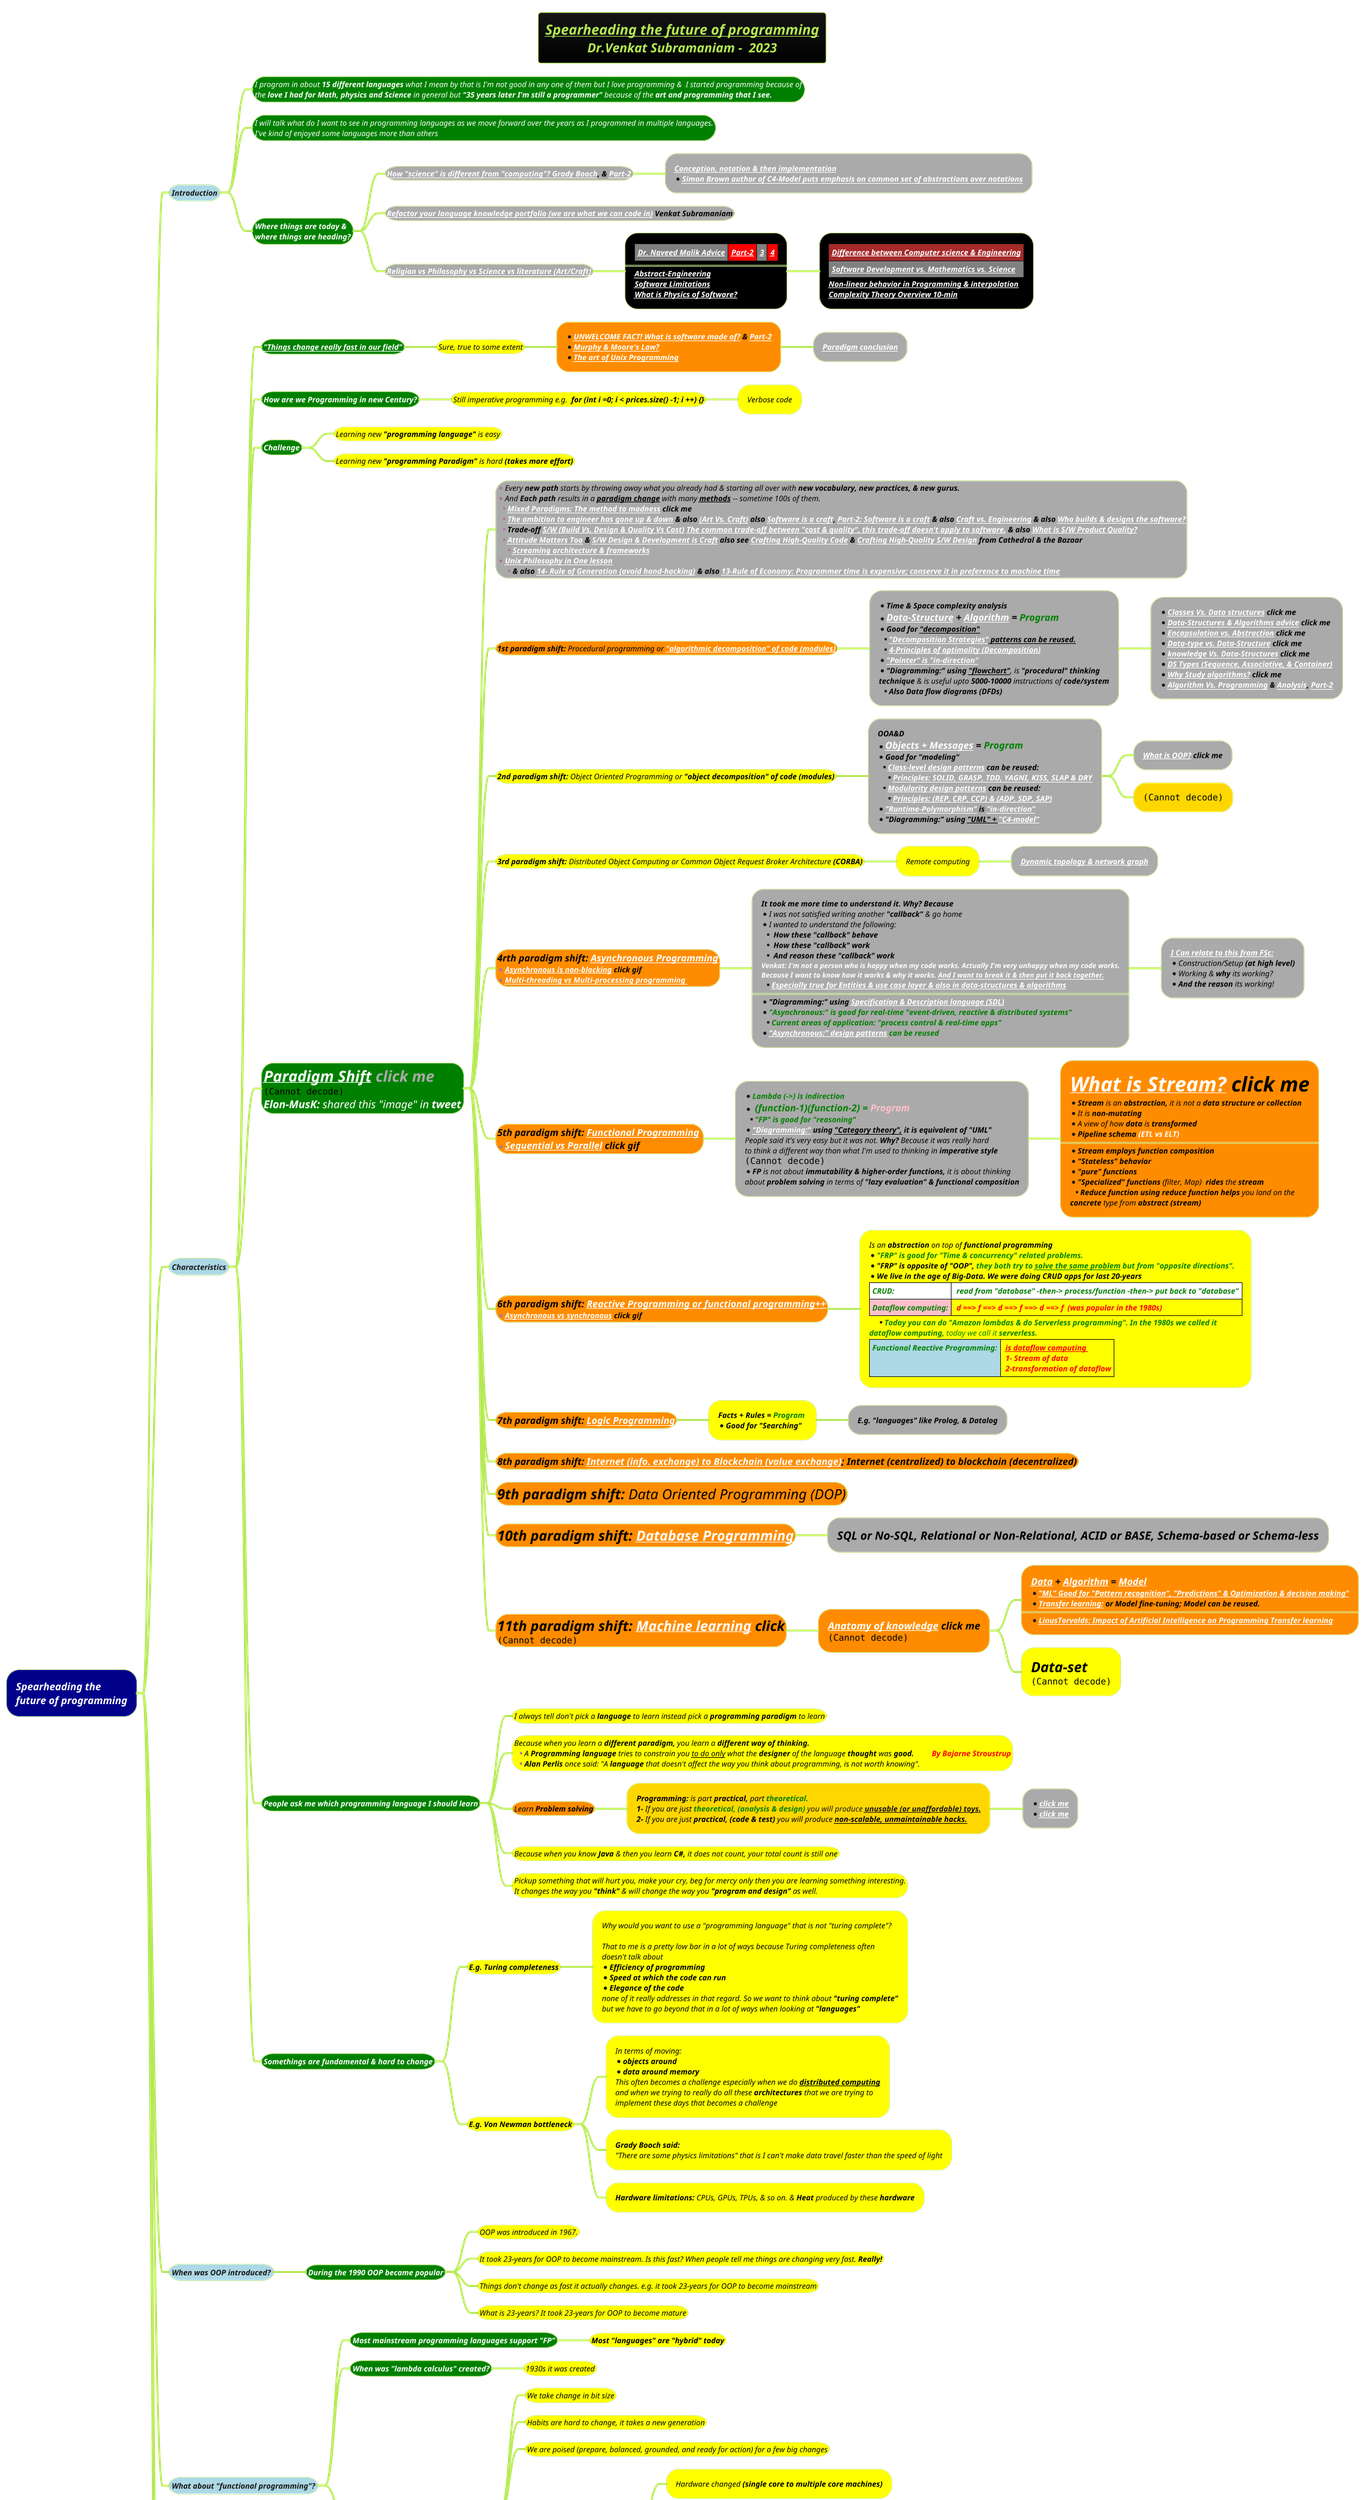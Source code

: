 @startmindmap
title =<i><b><u><size:18>Spearheading the future of programming \n<i>Dr.Venkat Subramaniam -  2023
caption |<img:images/img_771.png>|\n|<img:images-reuseable/43-evolution-and-birth-of-new-platforms.png>|
!theme hacker

*[#darkblue] <color:white><i>Spearheading the \n<color:white><i>future of programming
**[#lightblue] <i><color #blac><size:12>Introduction
***[#green]:<i><color #white><size:12>I program in about **15 different languages** what I mean by that is I'm not good in any one of them but I love programming &  I started programming because of
<i><color #white><size:12>the **love I had for Math, physics and Science** in general but <b>"35 years later I'm still a programmer"</b> because of the <b>art and programming that I see.;
***[#green]:<i><color #white><size:12>I will talk what do I want to see in programming languages as we move forward over the years as I programmed in multiple languages.
<i><color #white><size:12>I've kind of enjoyed some languages more than others;
***[#green] <i><color #white><size:12><b>Where things are today & \n<i><color #white><size:12><b>where things are heading?
****[#a] <i><size:12><b><color #black>[[docs/3-programming-languages/Venkat-Subramaniam/images/img_68.png How "science" is different from "computing"? Grady Booch]], & [[docs/3-programming-languages/Venkat-Subramaniam/images-1/img_4.png Part-2]]
*****[#a] <i><size:12><b><i><size:12><b>[[docs/3-programming-languages/Venkat-Subramaniam/Conception-Notation-and-Implementation.puml Conception, notation & then implementation]] \n*<i><size:12><b><i><size:12><b>[[docs/3-programming-languages/Venkat-Subramaniam/Conception-Notation-and-Implementation.puml Simon Brown author of C4-Model puts emphasis on common set of abstractions over notations]]
****[#a] <i><size:12><b><color #black>[[docs/3-programming-languages/Venkat-Subramaniam/Refactor-your-language-knowledge-portfolio-(we-are-what-we-can-code-in).puml Refactor your language knowledge portfolio (we are what we can code in)]] Venkat Subramaniam
****[#a] <i><size:12><b>[[docs/3-programming-languages/Venkat-Subramaniam/images/img_69.png Religion vs Philosophy vs Science vs literature (Art/Craft)]]
*****[#black]:|<#grey><i><size:12><b>[[docs/3-programming-languages/Venkat-Subramaniam/images/img_239.png Dr. Naveed Malik Advice]]|<#red><i><size:12><b>[[docs/3-programming-languages/Venkat-Subramaniam/images-reuseable/56-Program-Testing.png Part-2]]|<#grey><i><color #white><size:12><b>[[docs/3-programming-languages/Venkat-Subramaniam/images/img_0239.png 3]]|<#red><i><color #white><size:12><b>[[docs/3-programming-languages/Venkat-Subramaniam/images/img_867.png 4]]|
====
<i><size:12><b>[[docs/1-Requirement-Engineering/Abstract-Engineering.puml Abstract-Engineering]]
<b><i><color #black><size:12>[[docs/1-Requirement-Engineering/Software-Limitations.puml Software Limitations]]
<b><i><color #black><size:12>[[docs/3-programming-languages/Venkat-Subramaniam/images/img_239.png What is Physics of Software?]];

******[#black]:|<#brown><i><size:12><b>[[docs/3-programming-languages/Venkat-Subramaniam/Difference-Between-Computer-Science-and-Engineering.puml Difference between Computer science & Engineering]]|
|<#grey><i><size:12><b>[[docs/books/1-books-backlog/software-testing/images/img_6.png Software Development vs. Mathematics vs. Science]]|
<i><size:12><b>[[docs/3-programming-languages/Venkat-Subramaniam/Non-Linear-Behavior-in-Programming.puml Non-linear behavior in Programming & interpolation]]
<i><color #black><size:12><b>[[https://www.youtube.com/watch?v=i-ladOjo1QA&list=LL&index=13&t=9s Complexity Theory Overview 10-min]];

**[#lightblue] <i><color #blac><size:12>Characteristics
***[#green] <b><i><color #white><size:12>[[docs/3-programming-languages/Venkat-Subramaniam/images/img_701.png "Things change really fast in our field"]]
****[#yellow] <i><color #black><size:12>Sure, true to some extent
*****[#darkorange]:*<i><color #black><size:12><b>[[docs/3-programming-languages/Venkat-Subramaniam/images/img_60.png UNWELCOME FACT! What is software made of?]] & [[docs/3-programming-languages/Venkat-Subramaniam/images-reuseable/40-software-is-coding-turtles-all-the-way-down.png Part-2]]
*<i><color #white><size:12><b>[[docs/3-programming-languages/Venkat-Subramaniam/images/img_274.png Murphy & Moore's Law?]]
*<b><color:white><i>[[docs/3-programming-languages/Venkat-Subramaniam/The-art-of-UNIX-Programming.puml The art of Unix Programming]];

******[#a] <i><color #white><size:12><b>[[docs/3-programming-languages/Venkat-Subramaniam/images/img_106.png Paradigm conclusion]]
***[#green] <b><i><color #white><size:12>How are we Programming in new Century?
****[#yellow] <i><color #black><size:12>Still imperative programming e.g. <b> for (int i =0; i < prices.size() -1; i ++) {}
*****[#yellow] <i><color #black><size:12>Verbose code
***[#green] <b><i><color #white><size:12>Challenge
****[#yellow] <i><color #black><size:12>Learning new <b>"programming language"</b> is easy
****[#yellow] <i><color #black><size:12>Learning new <b>"programming Paradigm"</b> is hard <b>(takes more effort)
***[#green] <b><i><color #white><size:24>[[docs/3-programming-languages/Venkat-Subramaniam/images/img_106.png Paradigm Shift]] <color:a>click me \n<img:images/img_40.png>\n<i><color #white><size:17>**Elon-MusK:** shared this "image" in <b>tweet

****[#a]:*<i><color #black><size:12>Every **new path** starts by throwing away what you already had & starting all over with <b>new vocabulary, new practices, & new gurus.
*<i><color #black><size:12>And **Each path** results in a <u>**paradigm change**</u> with many **<u>methods</u>** -- sometime 100s of them.
**<i><color #black><size:12><b>[[docs/3-programming-languages/Venkat-Subramaniam/mixed-paradigms-(the-method-to-madness).puml Mixed Paradigms: The method to madness]] click me
**<i><color #black><size:12><b>[[docs/3-programming-languages/Venkat-Subramaniam/images/img_62.png The ambition to engineer has gone up & down]] & also [[docs/3-programming-languages/Venkat-Subramaniam/images/img_69.png (Art Vs. Craft)]] also [[docs/3-programming-languages/Venkat-Subramaniam/images/img_63.png Software is a craft]], [[docs/3-programming-languages/Venkat-Subramaniam/images/img_063.png Part-2: Software is a craft]] & also [[docs/3-programming-languages/Venkat-Subramaniam/Difference-Between-Craft-and-Engineering.puml Craft vs. Engineering]] & also [[docs/3-programming-languages/Venkat-Subramaniam/images/img_63.png Who builds & designs the software?]]
**<i><color #black><size:12><b>Trade-off [[docs/3-programming-languages/Venkat-Subramaniam/images/img_241.png S/W (Build Vs. Design & Quality Vs Cost)]] [[docs/3-programming-languages/Venkat-Subramaniam/images/img_241.png The common trade-off between "cost & quality", this trade-off doesn't apply to software.]] & also [[docs/3-programming-languages/Venkat-Subramaniam/images/software-product-quallity.jpg What is S/W Product Quality?]]
**<i><color #black><size:12><b>[[docs/1-business-analyst/client-management/software-house/images/img_2.png Attitude Matters Too]] & [[docs/3-programming-languages/Venkat-Subramaniam/images/img_285.png S/W Design & Development is Craft]] also see [[docs/3-programming-languages/Venkat-Subramaniam/Crafting-High-Quality-Code.puml Crafting High-Quality Code]] & [[docs/3-programming-languages/Venkat-Subramaniam/Crafting-High-Quality-Software-Design.puml Crafting High-Quality S/W Design]] from Cathedral & the Bazaar
***<i><color #black><size:12><b>[[docs/3-programming-languages/Venkat-Subramaniam/images/img_291.png Screaming architecture & frameworks]]
*<i><color #black><size:12><b>[[docs/3-programming-languages/Venkat-Subramaniam/images/img_286.png Unix Philosophy in One lesson]]
***<i><color #black><size:12><b>& also [[docs/3-programming-languages/Venkat-Subramaniam/images/img_717.png 14- Rule of Generation (avoid hand-hacking)]] & also [[docs/3-programming-languages/Venkat-Subramaniam/images/img_716.png 13-Rule of Economy: Programmer time is expensive; conserve it in preference to machine time]];

****[#darkorange] <i><color #black><size:12><b>1st paradigm shift:</b> Procedural programming or <b>[[docs/3-programming-languages/Venkat-Subramaniam/images/img_54.png "algorithmic decomposition" of code (modules)]]

*****[#a]:*<i><color #black><size:12><b>Time & Space complexity analysis</b>
*<i><color #black><size:15><b>[[docs/3-programming-languages/Venkat-Subramaniam/Goal-of-the-data-structures-is-no-incidental-data-structures.puml Data-Structure]] + [[docs/books/1-books-backlog/data-structure-and-algorithm/Algorithms-Four-Principles-of-optimality.puml Algorithm]] = <color #green>Program</b>
*<i><color #black><size:12><b>Good for <u>"decomposition"</b>
**<i><color #black><size:12><b><u>[[docs/books/1-books-backlog/data-structure-and-algorithm/Algorithm-Design-Strategies.puml "Decomposition Strategies"]] patterns can be reused.
**<i><color #black><size:12><b>[[docs/books/1-books-backlog/data-structure-and-algorithm/Algorithms-Four-Principles-of-optimality.puml 4-Principles of optimality (Decomposition)]] </b>
*<i><color #black><size:12><b>[[docs/3-programming-languages/Venkat-Subramaniam/images/img_72.png "Pointer" is "in-direction"]]
*<i><color #black><size:12><b>"Diagramming:" using <u>"flowchart"</b>, is <b>"procedural" thinking
<i><color #black><size:12>**technique** & is useful upto **5000-10000** instructions of <b>code/system
**<i><color #black><size:12>**Also Data flow diagrams (DFDs)**;

******[#a]:*<b><i><color #black><size:12>[[docs/books/1-books-backlog/data-structure-and-algorithm/classes-vs-data-structures.puml Classes Vs. Data structures]] click me
*<b><i><color #black><size:12>[[docs/3-programming-languages/Venkat-Subramaniam/images/img_257.png Data-Structures & Algorithms advice]] click me
*<b><i><color #black><size:12>[[docs/3-programming-languages/Venkat-Subramaniam/images/img_346.png Encapsulation vs. Abstraction]] click me
*<b><i><color #black><size:12>[[docs/3-programming-languages/Venkat-Subramaniam/images/img_346.png Data-type vs. Data-Structure]] click me
*<b><i><color #black><size:12>[[docs/3-programming-languages/Venkat-Subramaniam/images/knowledge-and-data-structure.drawio.png knowledge Vs. Data-Structures]] click me
*<b><i><color #black><size:12>[[docs/3-programming-languages/Venkat-Subramaniam/images/img_419.png DS Types (Sequence, Associative, & Container)]]
*<b><i><color #black><size:12>[[docs/3-programming-languages/Venkat-Subramaniam/images/img_417.png Why Study algorithms?]] click me
*<b><i><color #black><size:12>[[docs/3-programming-languages/Venkat-Subramaniam/images/img_421.png Algorithm Vs. Programming]] & [[docs/3-programming-languages/Venkat-Subramaniam/images/img_422.png Analysis]], [[docs/3-programming-languages/Venkat-Subramaniam/images/img_423.png Part-2]];

****[#yellow] <i><color #black><size:12><b>2nd paradigm shift:</b> Object Oriented Programming or <b>"object decomposition" of code (modules)
*****[#a]:<i><color #black><size:12><b>OOA&D</b>
*<i><color #black><size:15><b>[[docs/3-programming-languages/Venkat-Subramaniam/images/img_346.png Objects + Messages]] = <color #green>Program
*<i><color #black><size:12><b>Good for "modeling"</b>
**<i><color #black><size:12><b>[[docs/3-programming-languages/Venkat-Subramaniam/class-design-patterns.puml Class-level design patterns]] can be reused:
***<i><color #black><size:12><b>[[docs/3-programming-languages/Venkat-Subramaniam/Core-Software-design-principles-for-software-developers.puml Principles: SOLID, GRASP, TDD, YAGNI, KISS, SLAP & DRY]]
**<i><color #black><size:12><b>[[docs/3-programming-languages/Venkat-Subramaniam/modularity-patterns.pdf Modularity design patterns]] can be reused:
***<i><color #black><size:12><b>[[docs/3-programming-languages/class-and-package-level-SOLID-Principles.puml Principles: (REP, CRP, CCP) & (ADP, SDP, SAP)]]
*<i><color #black><size:12><b>[[docs/3-programming-languages/Venkat-Subramaniam/images/img_169.png "Runtime-Polymorphism"]] is <u>[[docs/3-programming-languages/Venkat-Subramaniam/images/img_169.png "in-direction"]]
*<i><color #black><size:12><b>"Diagramming:" using <u>"UML" + [[docs/3-programming-languages/Venkat-Subramaniam/images/img_93.png "C4-model"]]</b>;
******[#a] <i><color #black><size:12><b>[[docs/3-programming-languages/Venkat-Subramaniam/what-is-OOP.puml What is OOP?]] click me
******[#gold] <i><color #black><size:12><img:images/img_33.png{scale=0.65}>
****[#yellow] <i><color #black><size:12><b>3rd paradigm shift:</b> Distributed Object Computing or Common Object Request Broker Architecture <b>(CORBA)
*****[#yellow] <i><color #black><size:12>Remote computing
******[#a] <i><color #black><size:12><b>[[docs/3-programming-languages/Venkat-Subramaniam/images/img_107.png Dynamic topology & network graph]]
****[#darkorange] <i><color #black><size:15><b>4rth paradigm shift: [[docs/3-programming-languages/Venkat-Subramaniam/Asynchronous-Programming-in-Java-Options-to-Choose-from.puml Asynchronous Programming]]\n*<i><color #black><size:12><b>[[docs/3-programming-languages/Venkat-Subramaniam/gif/synchronous-vs-asynchronous.adoc Asynchronous is non-blocking]] click gif\n*<i><color #black><size:12><b>[[docs/3-programming-languages/Venkat-Subramaniam/gif/Multi-threading-vs-Multi-processing-programming.adoc Multi-threading vs Multi-processing programming ]]
*****[#a]:<i><color #black><size:12><b>It took me more time to understand it. Why? Because</b>
* <color #black><size:12><i>I was not satisfied writing another <b>"callback"</b> & go home
* <color #black><size:12><i>I wanted to understand the following:
** <color #black><size:12><i> <b>How these "callback" behave</b>
** <color #black><size:12><i> <b>How these "callback" work</b>
** <color #black><size:12><i> <b>And reason these "callback" work</b>
<size:11><color #white><i><b>Venkat: I'm not a person who is happy when my code works. Actually I'm very unhappy when my code works.
<size:11><color #white><i><b>Because I want to know how it works & why it works. <u>And I want to break it & then put it back together.
**<size:12><color #white><i><b><u>Especially true for Entities & use case layer & also in data-structures & algorithms
====
* <color #black><size:12><i><b>"Diagramming:" using [[docs/3-programming-languages/Venkat-Subramaniam/Introduction-to-SDL.puml Specification & Description language (SDL)]]
* <color #green><size:12><i><b>"Asynchronous:" is good for real-time "event-driven, reactive & distributed systems"
** <color #green><size:12><i><b>Current areas of application: "process control & real-time apps"
* <color #green><size:12><i><b>[[docs/3-programming-languages/Venkat-Subramaniam/Design-Patterns-in-Asynchronous-Programming.puml "Asynchronous:" design patterns]] can be reused;
******[#a]:<i><color #black><size:12><b>[[docs/3-programming-languages/Venkat-Subramaniam/connection-relation-function.puml I Can relate to this from FSc:]]
*<i><color #black><size:12>Construction/Setup <b>(at high level)
*<i><color #black><size:12>Working & **why** its working?
*<i><color #black><size:12>**And the reason** its working!;


****[#darkorange] <i><color #black><size:15><b>5th paradigm shift: [[docs/3-programming-languages/Venkat-Subramaniam/Imperative-vs-Functional-Which-one-to-Choose.puml Functional Programming]] \n*<i><color #black><size:15><b>[[docs/3-programming-languages/Venkat-Subramaniam/gif/sequential-vs-parallel.adoc Sequential vs Parallel]] click gif
*****[#a]:*<i><color #green><size:12><b>Lambda (->) is indirection
*<i><color #green><size:15><b> (function-1)(function-2) = <color #Pink>Program
**<i><color #green><size:12><b>"FP" is good for "reasoning"
*<i><color #black><size:12><b>[[docs/3-programming-languages/Venkat-Subramaniam/diagramming-in-functional-programming.puml "Diagramming:"]] using <u>"Category theory",</u> it is equivalent of "UML"</b>
<i><color #black><size:12>People said it's very easy but it was not. **Why?** Because it was really hard
<i><color #black><size:12>to think a different way than what I'm used to thinking in <b>imperative style
<img:images/img_29.png{scale=0.39}>
*<i><color #black><size:12>**FP** is not about **immutability & higher-order functions,** it is about thinking
<i><color #black><size:12>about **problem solving** in terms of <b>"lazy evaluation" & functional composition;
******[#darkorange]:<i><color #black><size:32><b>[[docs/3-programming-languages/Venkat-Subramaniam/Streams.puml What is Stream?]] click me
*<i><color #black><size:12>**Stream** is an **abstraction,** it is not a <b>data structure or collection
*<i><color #black><size:12>It is <b>non-mutating
*<i><color #black><size:12>A view of how **data** is <b>transformed
*<i><color #black><size:12><b>Pipeline schema <color #white>(ETL vs ELT)
====
*<i><color #black><size:12><b>Stream employs function composition
*<i><color #black><size:12><b>"Stateless" behavior
*<i><color #black><size:12><b>"pure" functions
*<i><color #black><size:12><b>"Specialized" functions</b> (filter, Map)  **rides** the <b>stream
**<i><color #black><size:12><b>Reduce<b> function using reduce function helps</b> you land on the
<i><color #black><size:12>**concrete** type from <b>abstract (stream);
****[#darkorange] <i><color #black><size:15><b>6th paradigm shift: [[docs/3-programming-languages/Venkat-Subramaniam/Designing-Reactive-Systems.puml Reactive Programming or functional programming++]]\n*<i><color #black><size:12><b>[[docs/3-programming-languages/Venkat-Subramaniam/gif/synchronous-vs-asynchronous.adoc Asynchronous vs synchronous]] click gif
*****[#yellow]:<i><color #black><size:12>Is an <b>abstraction</b> on top of <b>functional programming
*<i><color #green><size:12><b>"FRP" is good for "Time & concurrency" related problems.
*<i><color #black><size:12><b>"FRP" is opposite of "OOP",<color:green> they both try to <u>solve the same problem</u> but from "opposite directions".
*<i><color #black><size:12><b>We live in the age of Big-Data. We were doing CRUD apps for last 20-years
|<#white><i><color #green><size:12><b>CRUD:|<#white><i><color #green><size:12><b> read from "database" -then-> process/function -then-> put back to "database"|
|<#pink><i><color #green><size:12><b>Dataflow computing:|<i><color #green><size:12><b> <color:red>d ==> f ==> d ==> f ==> d ==> f \t(was popular in the 1980s)|
***<i><color #green><size:12><b>Today you can do "Amazon lambdas & do Serverless programming". In the 1980s we called it
<i><color #green><size:12>**dataflow computing,** today we call it <b>serverless.
|<#lightblue><i><color #green><size:12><b>Functional Reactive Programming:|<i><color #green><size:12><b> <color:red><u>is dataflow computing \n<i><color #green><size:12><b> <color:red>1- Stream of data \n<i><color #green><size:12><b> <color:red>2-transformation of dataflow|;
****[#darkorange] <i><color #black><size:15><b>7th paradigm shift: [[docs/3-programming-languages/Venkat-Subramaniam/Logic-Programming.puml Logic Programming]]
*****[#yellow] <i><color #black><size:12><b>Facts + Rules = <color #green>Program</b> \n*<i><color #black><size:12><b>Good for "Searching"
******[#a] <i><color #black><size:12><b>E.g. "languages" like Prolog, & Datalog
****[#darkorange] <i><color #black><size:15><b>8th paradigm shift: [[docs/blockchain/Blockchain-System-Design.puml Internet (info. exchange) to Blockchain (value exchange)]]; Internet (centralized) to blockchain (decentralized)
****[#darkorange] <i><color #black><size:22><b>9th paradigm shift:</b> Data Oriented Programming (DOP)
****[#darkorange] <i><color #black><size:22><b>10th paradigm shift: [[docs/books/1-books-backlog/DBMS/Designing-Data-Intensive-Applications.puml Database Programming]]
*****[#a] <i><color #black><size:18><b>SQL or No-SQL, Relational or Non-Relational, ACID or BASE, Schema-based or Schema-less
****[#darkorange] <i><color #black><size:22><b>11th paradigm shift:</b> <b>[[docs/AI-ML-DL-Data-Science-and-BigData/data-science/statistics/professor-leonard-statistics-notes/descriptive-(or-EDA)-statistics/4-machine-learning.puml Machine learning]] click\n<img:images/img_7.png{scale=0.95}>
*****[#darkorange] <i><color #black><size:16><b>[[docs/books/selfanalysis/anatomy-of-knowledge.puml Anatomy of knowledge]] click me\n<img:images/img_8.png{scale=0.60}>
******[#darkorange]:<i><color #black><size:15><b>[[docs/AI-ML-DL-Data-Science-and-BigData/big-data/big-data.puml Data]] + [[docs/AI-ML-DL-Data-Science-and-BigData/machine-learning-ML/Modern-Machine-Learning.puml Algorithm]] = [[docs/AI-ML-DL-Data-Science-and-BigData/machine-learning-ML/machine-learning-basic-terminology.puml Model]]
*<i><color #black><size:12><b>[[docs/3-programming-languages/Venkat-Subramaniam/images/img_430.png "ML" Good for "Pattern recognition", "Predictions" & Optimization & decision making"]]
*<i><color #black><size:12><b>[[docs/AI-ML-DL-Data-Science-and-BigData/machine-learning-ML/3-deep-learning-DL/Model-Fine-Tuning.puml Transfer learning:]] or Model fine-tuning; Model can be reused.
====
*<i><color #black><size:12><b>[[https://www.youtube.com/watch?v=VHHT6W-N0ak&ab_channel=MasteryLearning LinusTorvalds: Impact of Artificial Intelligence on Programming Transfer learning]];
******[#yellow] <i><color #black><size:22><b>Data-set\n<img:images/img_6.png>
***[#green] <b><i><color #white><size:12>People ask me which programming language I should learn
****[#yellow] <i><color #black><size:12>I always tell don't pick a **language** to learn instead pick a **programming paradigm** to learn
****[#yellow]:<i><color #black><size:12>Because when you learn a <b>different paradigm,</b> you learn a <b>different way of thinking.
**<i><color #black><size:12>A **Programming language** tries to constrain you __to do only__ what the **designer** of the language **thought** was <b>good. <color #red>\tBy Bajarne Stroustrup
**<i><color #black><size:12>**Alan Perlis** once said: "A **language** that doesn't affect the way you think about programming, is not worth knowing".;

****[#darkorange] <i><color #black><size:12>Learn <b>Problem solving
*****[#gold] <i><color #black><size:12>**Programming:** is part **practical,** part <color #green><b>theoretical.\n<i><color #black><size:12>**1-** If you are just <color #green>**theoretical, (analysis & design)**</color> <size:12>you will produce <u><b>unusable (or unaffordable) toys.\n<i><color #black><size:12>**2-** If you are just **practical, (code & test)** you will produce <u><b>non-scalable, unmaintainable hacks.
******[#a] *<b><i><color #black><size:12>[[docs/3-programming-languages/Venkat-Subramaniam/images/img_268.png click me]] \n*<b><i><color #black><size:12>[[docs/3-programming-languages/Venkat-Subramaniam/images/img_133.png click me]]

****[#yellow] <i><color #black><size:12>Because when you know <b>Java</b> & then you learn <b>C#,</b> it does not count, your total count is still one
****[#yellow]:<i><color #black><size:12>Pickup something that will hurt you, make your cry, beg for mercy only then you are learning something interesting.
<i><color #black><size:12>It changes the way you **"think"** & will change the way you **"program and design"** as well.;

***[#green] <b><i><color #white><size:12>Somethings are fundamental & hard to change
****[#yellow] <i><color #black><size:12><b>E.g. Turing completeness
*****[#yellow]:<i><color #black><size:12>Why would you want to use a "programming language" that is not "turing complete"?

<i><color #black><size:12>That to me is a pretty low bar in a lot of ways because Turing completeness often
<i><color #black><size:12>doesn't talk about
*<i><color #black><size:12><b>Efficiency of programming
*<i><color #black><size:12><b>Speed at which the code can run
*<i><color #black><size:12><b>Elegance of the code
<i><color #black><size:12>none of it really addresses in that regard. So we want to think about <b>"turing complete"
<i><color #black><size:12>but we have to go beyond that in a lot of ways when looking at <b>"languages";
****[#yellow] <i><color #black><size:12><b>E.g. Von Newman bottleneck
*****[#yellow]:<i><color #black><size:12>In terms of moving:
*<i><color #black><size:12><b>objects around
*<i><color #black><size:12><b>data around memory
<i><color #black><size:12>This often becomes a challenge especially when we do <b><u>distributed computing
<i><color #black><size:12>and when we trying to really do all these <b>architectures</b> that we are trying to
<i><color #black><size:12>implement these days that becomes a challenge;
*****[#yellow] <i><color #black><size:12><b>Grady Booch said: \n<i><color #black><size:12>"There are some physics limitations" that is I can't make data travel faster than the speed of light
*****[#yellow] <i><color #black><size:12><b>Hardware limitations:</b> CPUs, GPUs, TPUs, & so on. & **Heat** produced by these <b>hardware

**[#lightblue] <i><color #blac><size:12>When was OOP introduced?
***[#green] <b><i><color #white><size:12>During the 1990 OOP became popular
****[#yellow] <i><color #black><size:12>OOP was introduced in 1967.
****[#yellow] <i><color #black><size:12>It took 23-years for OOP to become mainstream. Is this fast? When people tell me things are changing very fast. <b>Really!
****[#yellow] <i><color #black><size:12>Things don't change as fast it actually changes. e.g. it took 23-years for OOP to become mainstream
****[#yellow] <i><color #black><size:12>What is 23-years? It took 23-years for OOP to become mature

**[#lightblue] <i><color #blac><size:12>What about "functional programming"?
***[#green] <b><i><color #white><size:12>Most mainstream programming languages support "FP"
****[#yellow] <i><color #black><size:12><b>Most "languages" are "hybrid" today
***[#green] <b><i><color #white><size:12>When was "lambda calculus" created?
****[#yellow] <i><color #black><size:12>1930s it was created
***[#green] <b><i><color #white><size:12>Why does it take so long for adoption?
****[#yellow] <i><color #black><size:12>We take change in bit size
****[#yellow] <i><color #black><size:12>Habits are hard to change, it takes a new generation
****[#yellow] <i><color #black><size:12>We are poised (prepare, balanced, grounded, and ready for action) for a few big changes
****[#yellow] <i><color #black><size:12><b>It started between 2003-2006
*****[#yellow] <i><color #black><size:12>Hardware changed <b>(single core to multiple core machines)
*****[#yellow] <i><color #black><size:12>Business world decided to change
*****[#a] <i><color #black><size:22><b>Other factors:</b> Modern demands, <b> <&cloud>[[docs/cloud-computing/Cloud-Native.puml Cloud,]] [[docs/AI-ML-DL-Data-Science-and-BigData/big-data/big-data.puml Big Data]], [[docs/1-Requirement-Engineering/system-design/Internet-of-Things-(IoT).puml IoT]], [[docs/AI-ML-DL-Data-Science-and-BigData/data-science/statistics/professor-leonard-statistics-notes/descriptive-(or-EDA)-statistics/4-machine-learning.puml ML]], [[docs/3-programming-languages/Venkat-Subramaniam/Micro-services.puml Microservices]]
****[#yellow] <i><color #black><size:22><b>Some answers:</b>
*****[#darkorange] <b><i><color #black><size:18>[[docs/books/1-books-backlog/DBMS/Designing-Data-Intensive-Applications.puml NoSQL,]] [[docs/AI-ML-DL-Data-Science-and-BigData/Apache-Big-Data-Ecosystem/MapReduce.puml MapReduce,]] [[docs/3-programming-languages/Venkat-Subramaniam/Designing-Reactive-Systems.puml Reactive]]
******[#a] <b><i><color #black><size:18>[[docs/3-programming-languages/Venkat-Subramaniam/images/img_271.png Software Engineering in the Cloud]] <&cloud> click me
**[#lightblue] <i>Web
***[#green] <b><i><color #white><size:12>How do we build web-apps?
****[#yellow] <i><color #black><size:12>"Stateless" <b>(Request-Response)
*****[#yellow] <i><color #black><size:12>Poor separation of concern
***[#green] <b><i><color #white><size:12>How do we build modern web-apps?
****[#yellow] <i><color #black><size:12>"Continuations" <b>(Request-Response)
*****[#yellow] <i><color #black><size:12>Save execution state & return to that point later in time
****[#grey] <b><i><color #black><size:12>[[docs/3-programming-languages/Venkat-Subramaniam/Imperative-vs-Functional-Which-one-to-Choose.puml "Languages" should make simple things simpler, hard things manageable]]
****[#yellow] <i><color #black><size:15>Languages must promote <b>higher-level of abstraction, compos-ability, & declarative style
****[#yellow] <i><color #black><size:15><b>Expressive Languages</b> (intuitive to use)
*****[#yellow] <i><color #black><size:15><b>"Expressive code"</b> often leads to better design & extensibility
*****[#yellow] <i><color #black><size:15>Efficiency
******[#yellow] <i><color #black><size:15>It is cute. <b>Cuteness doesn't last very long!\n<img:images/img_9.png{scale=0.8}>
******[#yellow] <i><color #black><size:15>It is cute. <b>Cuteness + Efficiency is highly critical!\n<img:images/img_10.png{scale=0.85}>
******[#gold]:*<size:12><color #black><i>**Functional Programming:** relies on "lazy evaluation" for <b>"efficiency"
*<size:12><color #black><i>**"lazy evaluation"** relies on **"purity of functions"** (immutability) for <b>"correctness"
*<size:12><color #black><i>We need make sure **"lambda" (->)** are <b>"pure"

**<size:12><color #black><i>Pure functions do not have side-effects. They are <b>idempotent.
**<size:12><color #black><i>**Idempotent:** For the same input; function always produces same output

<size:12><color #black><i><u><b>Rules of Purity </b>(rule 1 is necessary but not sufficient)
#<size:12><color #black><i>The function does not mutate or change anything that is visible from the outside
#<size:12><color #black><i>The function does not depend on anything from outside that may/possibly change;
*****[#yellow] <i><color #black><size:12><b>Hybrid "languages"</b> can't enforce **(immutability),** so it is on us to take care of that
****[#darkorange] <i><color #black><size:18><b>Asynchronous Programming\n*<i><color #black><size:12><b>[[docs/3-programming-languages/Venkat-Subramaniam/gif/synchronous-vs-asynchronous.adoc Asynchronous is non-blocking]] click gif\n*<i><color #black><size:12><b>[[docs/3-programming-languages/Venkat-Subramaniam/gif/Multi-threading-vs-Multi-processing-programming.adoc Multi-threading vs Multi-processing programming ]]
**[#lightblue] <i><color #blac><size:12>What we should do?
***[#green] <b><i><color #white><size:12>Studies suggest multilingual exposure boosts children's communication skills
***[#green] <b><i><color #white><size:12>The amount of time we need to learn a new concept is inversely proportional to the diverse ideas we 've been exposed to.
***[#green] <b><i><color #white><size:12>So learning different paradigms exposes to different ideas, learning different paradigms exposes to different line of thinking
***[#green] <b><i><color #white><size:11>So the more we think differently the faster we learn to think differently. The less we are exposed to different things the harder it is for us to change when the language we are using changes already
***[#green] <b><i><color #white><size:17>Learn different languages, not to use them all... But to able to adapt to change quickly & easily as the languages we use evolve
@endmindmap
